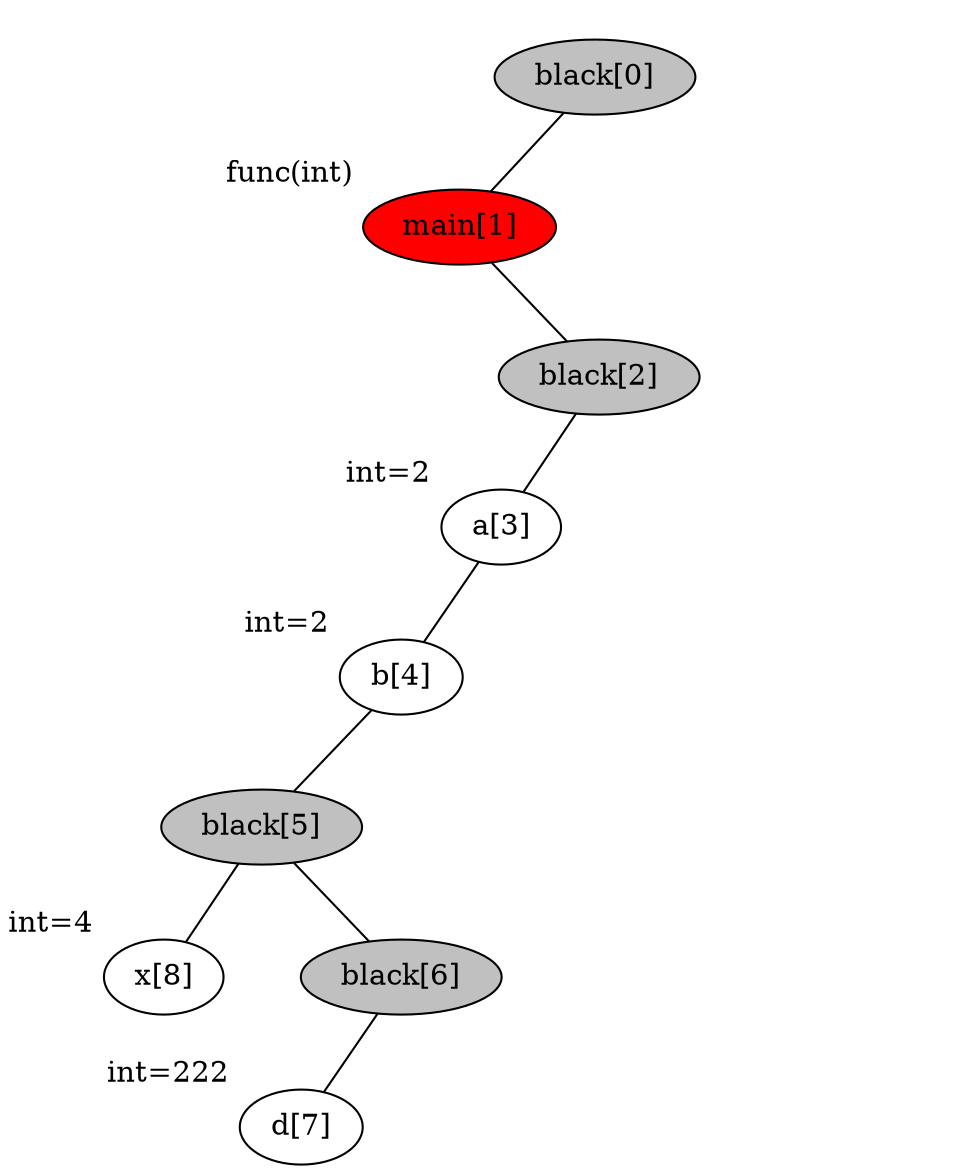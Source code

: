 graph binary {
	dpi="400";
	v0[style=filled, fillcolor=grey]
	v0[label="black[0]"]
	v0[xlabel=" "]
	v0 -- v1
	v0center [style=invis, width=0, label=""];
	v0 -- v0center [style=invis];
	v0notVisibleR [style=invis]
	v0 -- v0notVisibleR [style=invis];
	{
		rank=same v1 -- v0center  -- v0notVisibleR  [style=invis] 
	}
	v1[label="main[1]"]
	v1[style=filled, fillcolor=red]
	v1[xlabel="func(int) "]
	v1notVisibleL [style=invis]
	v1 -- v1notVisibleL [style=invis];
	v1center [style=invis, width=0, label=""];
	v1 -- v1center [style=invis];
	v1 -- v2	{
		rank=same v1notVisibleL -- v1center  -- v2 [style=invis] 
	}
	v2[style=filled, fillcolor=grey]
	v2[label="black[2]"]
	v2[xlabel=" "]
	v2 -- v3
	v2center [style=invis, width=0, label=""];
	v2 -- v2center [style=invis];
	v2notVisibleR [style=invis]
	v2 -- v2notVisibleR [style=invis];
	{
		rank=same v3 -- v2center  -- v2notVisibleR  [style=invis] 
	}
	v3[label="a[3]"]
	v3[xlabel="int=2 "]
	v3 -- v4
	v3center [style=invis, width=0, label=""];
	v3 -- v3center [style=invis];
	v3notVisibleR [style=invis]
	v3 -- v3notVisibleR [style=invis];
	{
		rank=same v4 -- v3center  -- v3notVisibleR  [style=invis] 
	}
	v4[label="b[4]"]
	v4[xlabel="int=2 "]
	v4 -- v5
	v4center [style=invis, width=0, label=""];
	v4 -- v4center [style=invis];
	v4notVisibleR [style=invis]
	v4 -- v4notVisibleR [style=invis];
	{
		rank=same v5 -- v4center  -- v4notVisibleR  [style=invis] 
	}
	v5[style=filled, fillcolor=grey]
	v5[label="black[5]"]
	v5[xlabel=" "]
	v5 -- v8
	v5center [style=invis, width=0, label=""];
	v5 -- v5center [style=invis];
	v5 -- v6	{
		rank=same v8 -- v5center  -- v6 [style=invis] 
	}
	v8[label="x[8]"]
	v8[xlabel="int=4 "]
	v6[style=filled, fillcolor=grey]
	v6[label="black[6]"]
	v6[xlabel=" "]
	v6 -- v7
	v6center [style=invis, width=0, label=""];
	v6 -- v6center [style=invis];
	v6notVisibleR [style=invis]
	v6 -- v6notVisibleR [style=invis];
	{
		rank=same v7 -- v6center  -- v6notVisibleR  [style=invis] 
	}
	v7[label="d[7]"]
	v7[xlabel="int=222 "]

}
